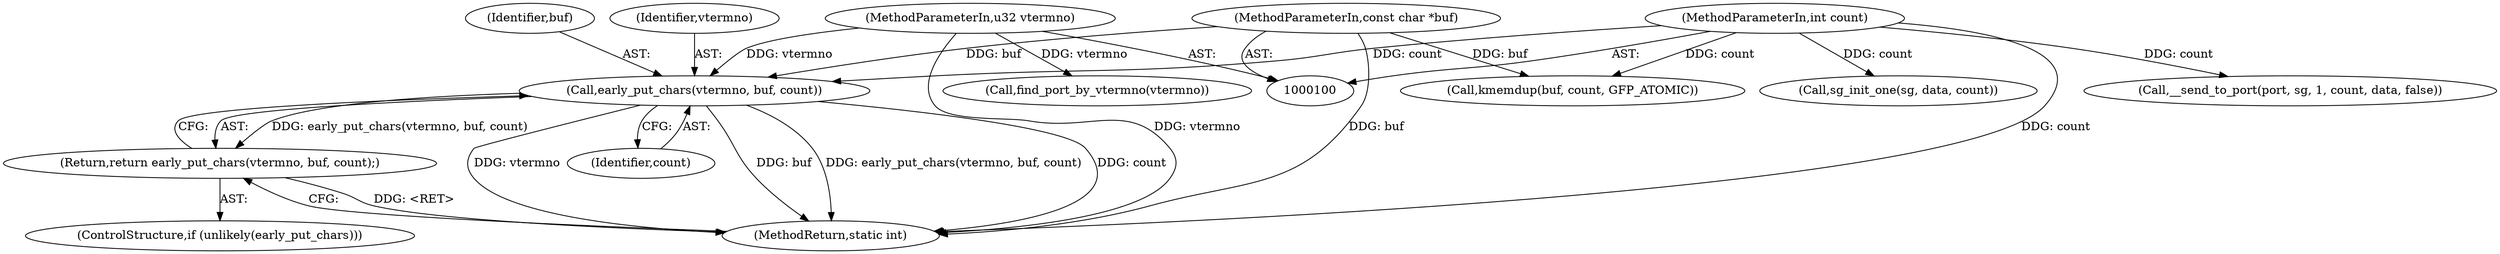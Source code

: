 digraph "0_linux_c4baad50297d84bde1a7ad45e50c73adae4a2192@pointer" {
"1000113" [label="(Call,early_put_chars(vtermno, buf, count))"];
"1000101" [label="(MethodParameterIn,u32 vtermno)"];
"1000102" [label="(MethodParameterIn,const char *buf)"];
"1000103" [label="(MethodParameterIn,int count)"];
"1000112" [label="(Return,return early_put_chars(vtermno, buf, count);)"];
"1000109" [label="(ControlStructure,if (unlikely(early_put_chars)))"];
"1000113" [label="(Call,early_put_chars(vtermno, buf, count))"];
"1000101" [label="(MethodParameterIn,u32 vtermno)"];
"1000115" [label="(Identifier,buf)"];
"1000129" [label="(Call,kmemdup(buf, count, GFP_ATOMIC))"];
"1000102" [label="(MethodParameterIn,const char *buf)"];
"1000119" [label="(Call,find_port_by_vtermno(vtermno))"];
"1000145" [label="(Call,__send_to_port(port, sg, 1, count, data, false))"];
"1000112" [label="(Return,return early_put_chars(vtermno, buf, count);)"];
"1000103" [label="(MethodParameterIn,int count)"];
"1000139" [label="(Call,sg_init_one(sg, data, count))"];
"1000156" [label="(MethodReturn,static int)"];
"1000116" [label="(Identifier,count)"];
"1000114" [label="(Identifier,vtermno)"];
"1000113" -> "1000112"  [label="AST: "];
"1000113" -> "1000116"  [label="CFG: "];
"1000114" -> "1000113"  [label="AST: "];
"1000115" -> "1000113"  [label="AST: "];
"1000116" -> "1000113"  [label="AST: "];
"1000112" -> "1000113"  [label="CFG: "];
"1000113" -> "1000156"  [label="DDG: vtermno"];
"1000113" -> "1000156"  [label="DDG: buf"];
"1000113" -> "1000156"  [label="DDG: early_put_chars(vtermno, buf, count)"];
"1000113" -> "1000156"  [label="DDG: count"];
"1000113" -> "1000112"  [label="DDG: early_put_chars(vtermno, buf, count)"];
"1000101" -> "1000113"  [label="DDG: vtermno"];
"1000102" -> "1000113"  [label="DDG: buf"];
"1000103" -> "1000113"  [label="DDG: count"];
"1000101" -> "1000100"  [label="AST: "];
"1000101" -> "1000156"  [label="DDG: vtermno"];
"1000101" -> "1000119"  [label="DDG: vtermno"];
"1000102" -> "1000100"  [label="AST: "];
"1000102" -> "1000156"  [label="DDG: buf"];
"1000102" -> "1000129"  [label="DDG: buf"];
"1000103" -> "1000100"  [label="AST: "];
"1000103" -> "1000156"  [label="DDG: count"];
"1000103" -> "1000129"  [label="DDG: count"];
"1000103" -> "1000139"  [label="DDG: count"];
"1000103" -> "1000145"  [label="DDG: count"];
"1000112" -> "1000109"  [label="AST: "];
"1000156" -> "1000112"  [label="CFG: "];
"1000112" -> "1000156"  [label="DDG: <RET>"];
}
